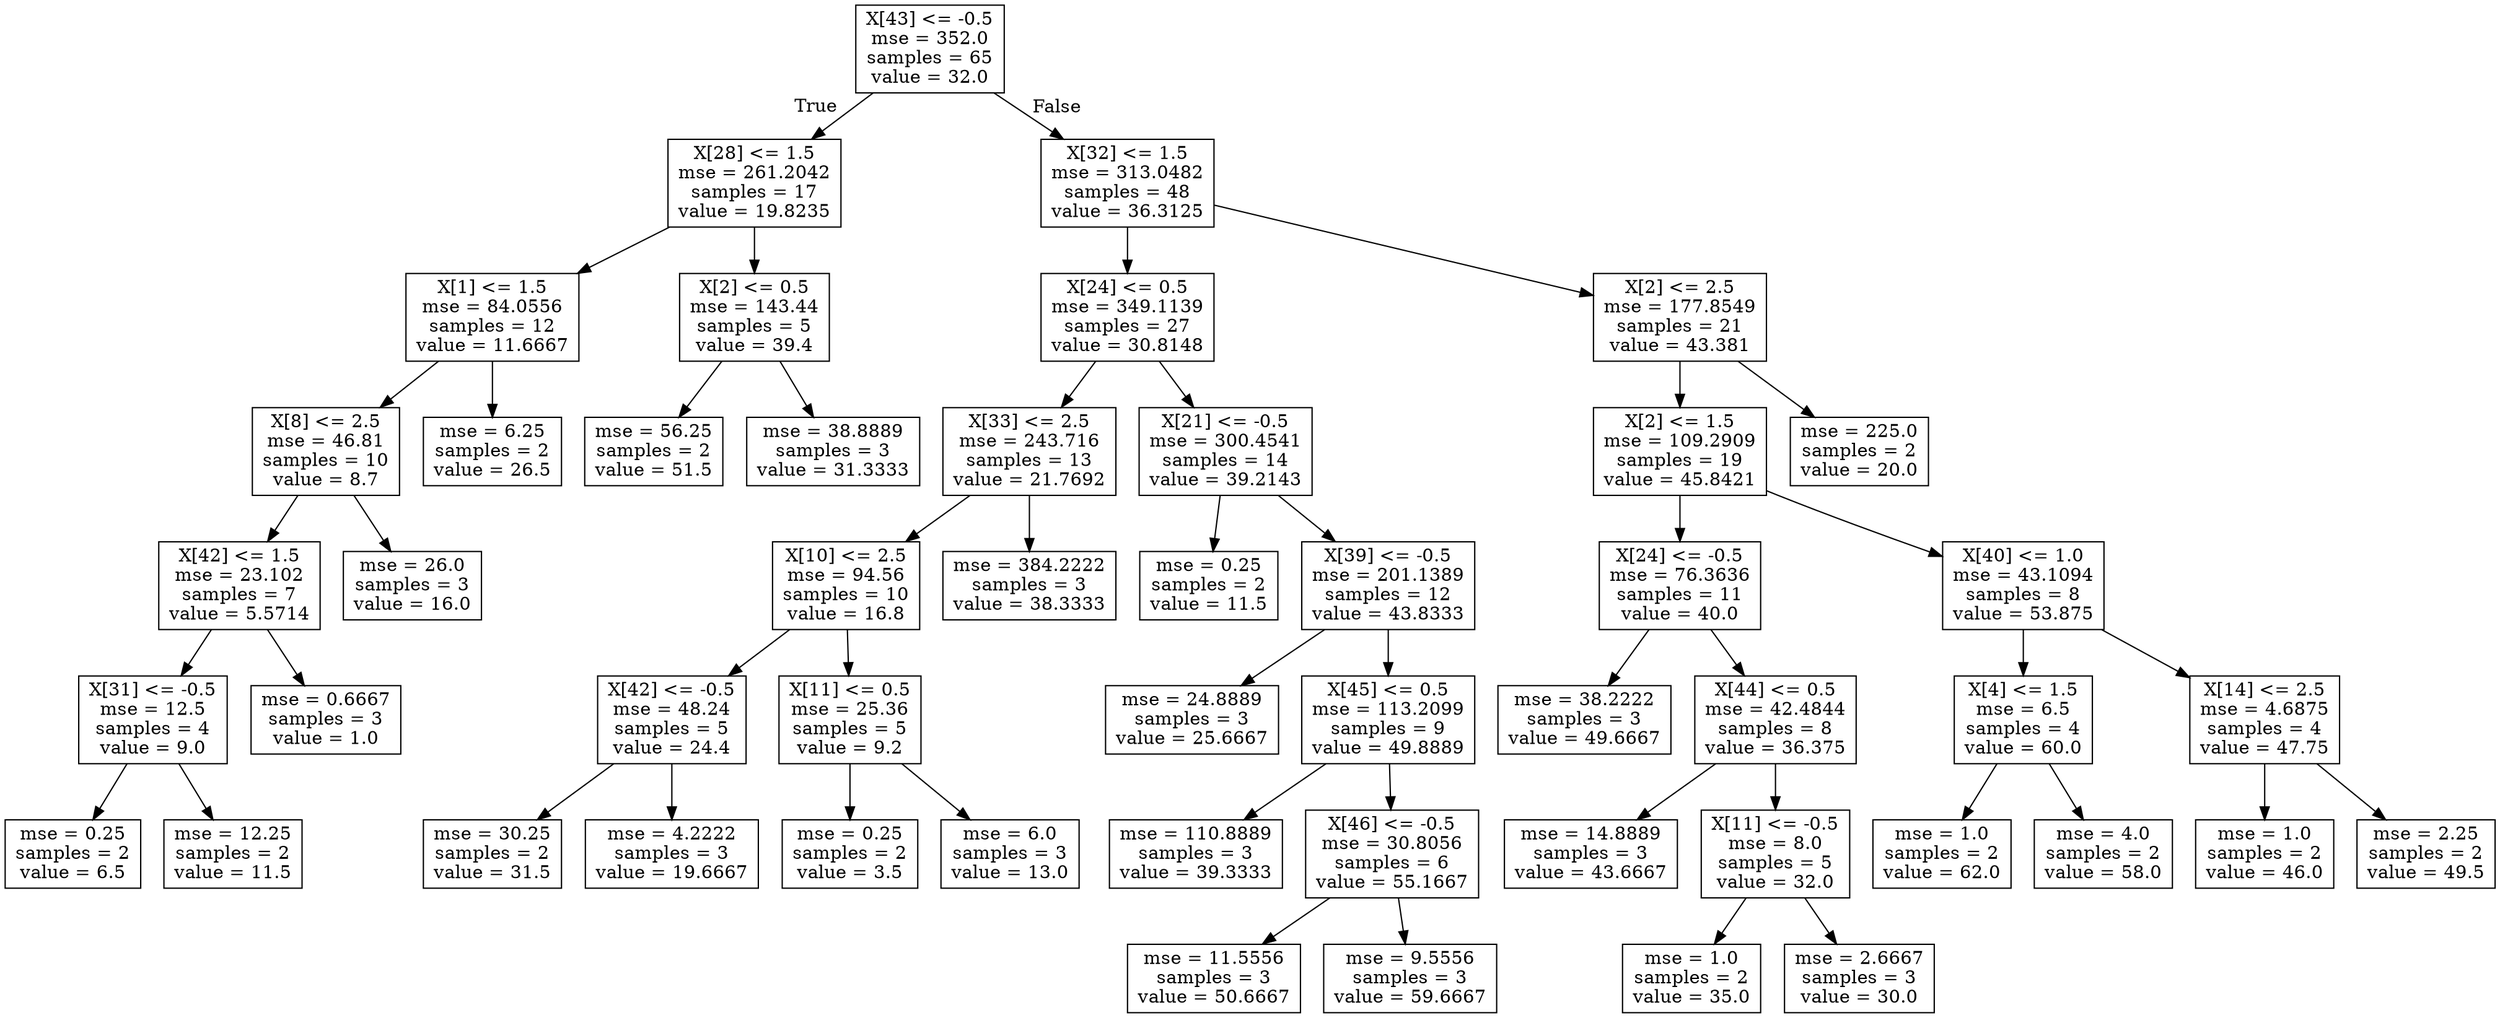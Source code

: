 digraph Tree {
node [shape=box] ;
0 [label="X[43] <= -0.5\nmse = 352.0\nsamples = 65\nvalue = 32.0"] ;
1 [label="X[28] <= 1.5\nmse = 261.2042\nsamples = 17\nvalue = 19.8235"] ;
0 -> 1 [labeldistance=2.5, labelangle=45, headlabel="True"] ;
2 [label="X[1] <= 1.5\nmse = 84.0556\nsamples = 12\nvalue = 11.6667"] ;
1 -> 2 ;
3 [label="X[8] <= 2.5\nmse = 46.81\nsamples = 10\nvalue = 8.7"] ;
2 -> 3 ;
4 [label="X[42] <= 1.5\nmse = 23.102\nsamples = 7\nvalue = 5.5714"] ;
3 -> 4 ;
5 [label="X[31] <= -0.5\nmse = 12.5\nsamples = 4\nvalue = 9.0"] ;
4 -> 5 ;
6 [label="mse = 0.25\nsamples = 2\nvalue = 6.5"] ;
5 -> 6 ;
7 [label="mse = 12.25\nsamples = 2\nvalue = 11.5"] ;
5 -> 7 ;
8 [label="mse = 0.6667\nsamples = 3\nvalue = 1.0"] ;
4 -> 8 ;
9 [label="mse = 26.0\nsamples = 3\nvalue = 16.0"] ;
3 -> 9 ;
10 [label="mse = 6.25\nsamples = 2\nvalue = 26.5"] ;
2 -> 10 ;
11 [label="X[2] <= 0.5\nmse = 143.44\nsamples = 5\nvalue = 39.4"] ;
1 -> 11 ;
12 [label="mse = 56.25\nsamples = 2\nvalue = 51.5"] ;
11 -> 12 ;
13 [label="mse = 38.8889\nsamples = 3\nvalue = 31.3333"] ;
11 -> 13 ;
14 [label="X[32] <= 1.5\nmse = 313.0482\nsamples = 48\nvalue = 36.3125"] ;
0 -> 14 [labeldistance=2.5, labelangle=-45, headlabel="False"] ;
15 [label="X[24] <= 0.5\nmse = 349.1139\nsamples = 27\nvalue = 30.8148"] ;
14 -> 15 ;
16 [label="X[33] <= 2.5\nmse = 243.716\nsamples = 13\nvalue = 21.7692"] ;
15 -> 16 ;
17 [label="X[10] <= 2.5\nmse = 94.56\nsamples = 10\nvalue = 16.8"] ;
16 -> 17 ;
18 [label="X[42] <= -0.5\nmse = 48.24\nsamples = 5\nvalue = 24.4"] ;
17 -> 18 ;
19 [label="mse = 30.25\nsamples = 2\nvalue = 31.5"] ;
18 -> 19 ;
20 [label="mse = 4.2222\nsamples = 3\nvalue = 19.6667"] ;
18 -> 20 ;
21 [label="X[11] <= 0.5\nmse = 25.36\nsamples = 5\nvalue = 9.2"] ;
17 -> 21 ;
22 [label="mse = 0.25\nsamples = 2\nvalue = 3.5"] ;
21 -> 22 ;
23 [label="mse = 6.0\nsamples = 3\nvalue = 13.0"] ;
21 -> 23 ;
24 [label="mse = 384.2222\nsamples = 3\nvalue = 38.3333"] ;
16 -> 24 ;
25 [label="X[21] <= -0.5\nmse = 300.4541\nsamples = 14\nvalue = 39.2143"] ;
15 -> 25 ;
26 [label="mse = 0.25\nsamples = 2\nvalue = 11.5"] ;
25 -> 26 ;
27 [label="X[39] <= -0.5\nmse = 201.1389\nsamples = 12\nvalue = 43.8333"] ;
25 -> 27 ;
28 [label="mse = 24.8889\nsamples = 3\nvalue = 25.6667"] ;
27 -> 28 ;
29 [label="X[45] <= 0.5\nmse = 113.2099\nsamples = 9\nvalue = 49.8889"] ;
27 -> 29 ;
30 [label="mse = 110.8889\nsamples = 3\nvalue = 39.3333"] ;
29 -> 30 ;
31 [label="X[46] <= -0.5\nmse = 30.8056\nsamples = 6\nvalue = 55.1667"] ;
29 -> 31 ;
32 [label="mse = 11.5556\nsamples = 3\nvalue = 50.6667"] ;
31 -> 32 ;
33 [label="mse = 9.5556\nsamples = 3\nvalue = 59.6667"] ;
31 -> 33 ;
34 [label="X[2] <= 2.5\nmse = 177.8549\nsamples = 21\nvalue = 43.381"] ;
14 -> 34 ;
35 [label="X[2] <= 1.5\nmse = 109.2909\nsamples = 19\nvalue = 45.8421"] ;
34 -> 35 ;
36 [label="X[24] <= -0.5\nmse = 76.3636\nsamples = 11\nvalue = 40.0"] ;
35 -> 36 ;
37 [label="mse = 38.2222\nsamples = 3\nvalue = 49.6667"] ;
36 -> 37 ;
38 [label="X[44] <= 0.5\nmse = 42.4844\nsamples = 8\nvalue = 36.375"] ;
36 -> 38 ;
39 [label="mse = 14.8889\nsamples = 3\nvalue = 43.6667"] ;
38 -> 39 ;
40 [label="X[11] <= -0.5\nmse = 8.0\nsamples = 5\nvalue = 32.0"] ;
38 -> 40 ;
41 [label="mse = 1.0\nsamples = 2\nvalue = 35.0"] ;
40 -> 41 ;
42 [label="mse = 2.6667\nsamples = 3\nvalue = 30.0"] ;
40 -> 42 ;
43 [label="X[40] <= 1.0\nmse = 43.1094\nsamples = 8\nvalue = 53.875"] ;
35 -> 43 ;
44 [label="X[4] <= 1.5\nmse = 6.5\nsamples = 4\nvalue = 60.0"] ;
43 -> 44 ;
45 [label="mse = 1.0\nsamples = 2\nvalue = 62.0"] ;
44 -> 45 ;
46 [label="mse = 4.0\nsamples = 2\nvalue = 58.0"] ;
44 -> 46 ;
47 [label="X[14] <= 2.5\nmse = 4.6875\nsamples = 4\nvalue = 47.75"] ;
43 -> 47 ;
48 [label="mse = 1.0\nsamples = 2\nvalue = 46.0"] ;
47 -> 48 ;
49 [label="mse = 2.25\nsamples = 2\nvalue = 49.5"] ;
47 -> 49 ;
50 [label="mse = 225.0\nsamples = 2\nvalue = 20.0"] ;
34 -> 50 ;
}
